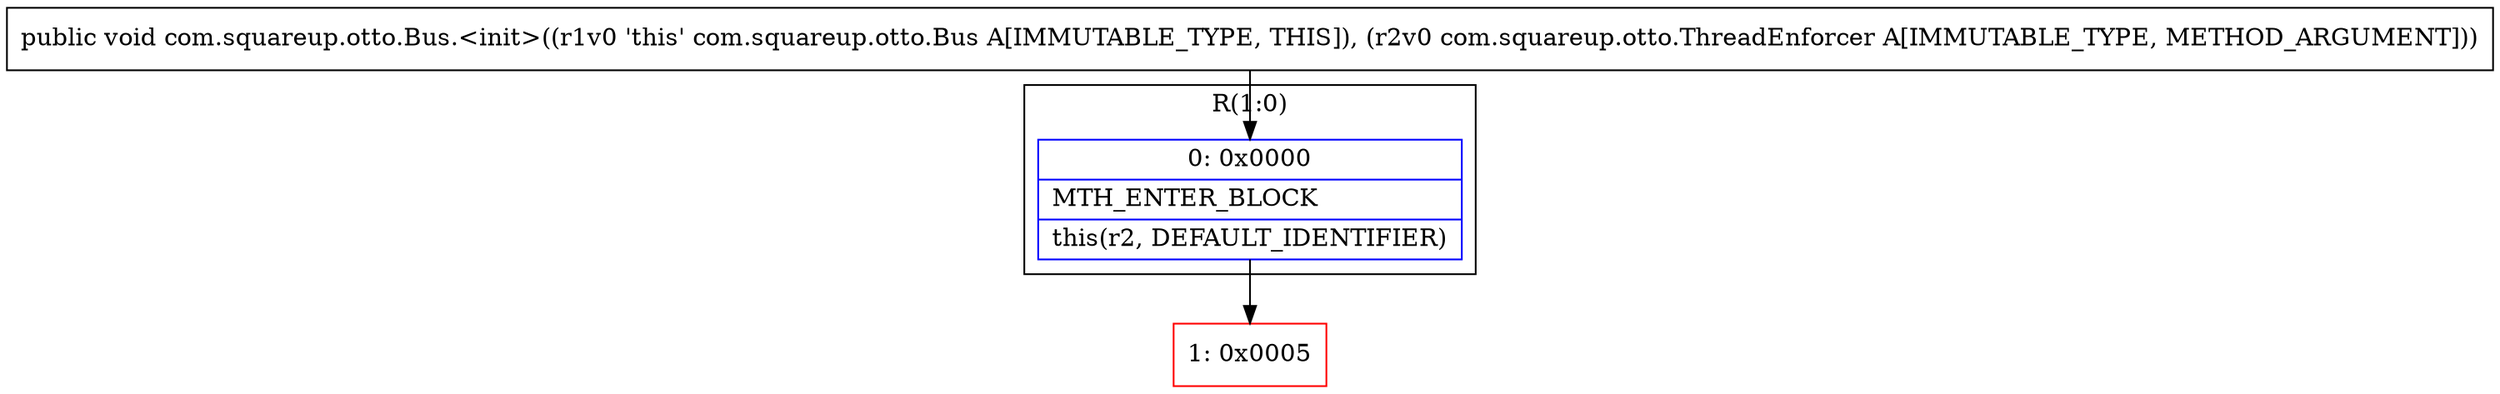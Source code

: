 digraph "CFG forcom.squareup.otto.Bus.\<init\>(Lcom\/squareup\/otto\/ThreadEnforcer;)V" {
subgraph cluster_Region_1925299570 {
label = "R(1:0)";
node [shape=record,color=blue];
Node_0 [shape=record,label="{0\:\ 0x0000|MTH_ENTER_BLOCK\l|this(r2, DEFAULT_IDENTIFIER)\l}"];
}
Node_1 [shape=record,color=red,label="{1\:\ 0x0005}"];
MethodNode[shape=record,label="{public void com.squareup.otto.Bus.\<init\>((r1v0 'this' com.squareup.otto.Bus A[IMMUTABLE_TYPE, THIS]), (r2v0 com.squareup.otto.ThreadEnforcer A[IMMUTABLE_TYPE, METHOD_ARGUMENT])) }"];
MethodNode -> Node_0;
Node_0 -> Node_1;
}

